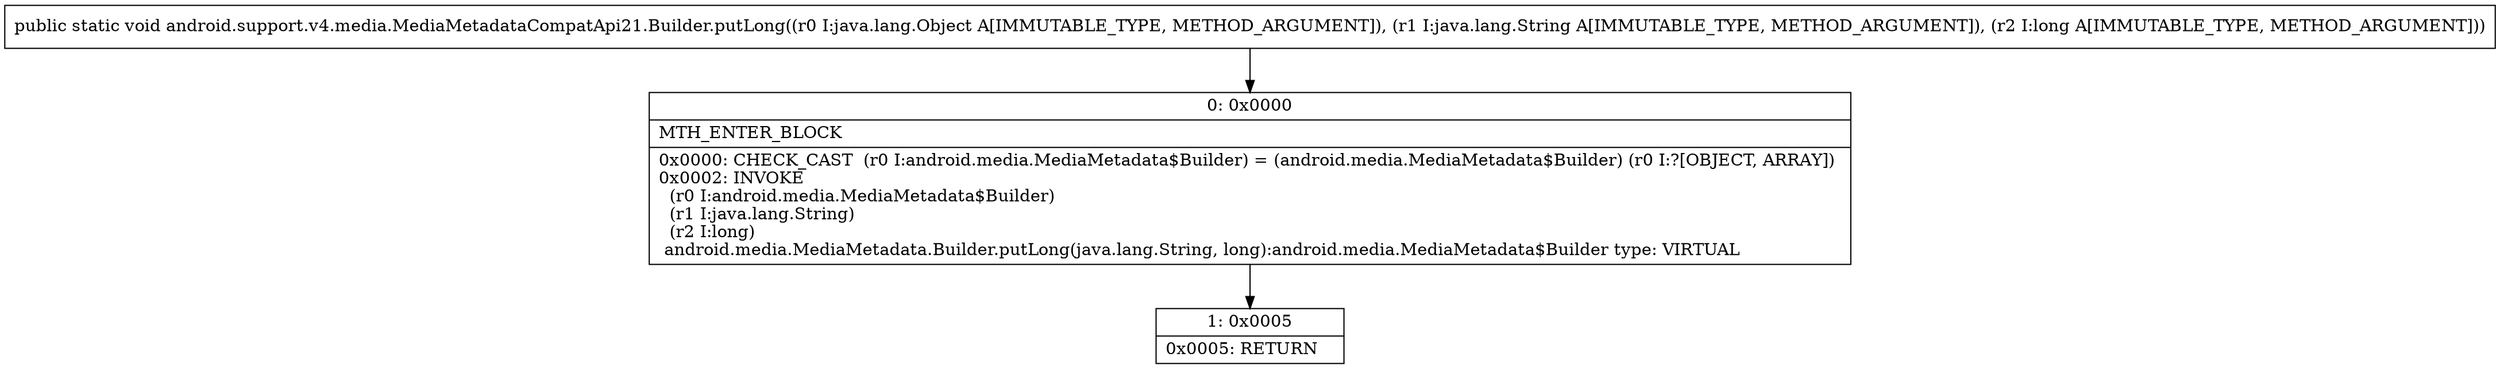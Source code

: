 digraph "CFG forandroid.support.v4.media.MediaMetadataCompatApi21.Builder.putLong(Ljava\/lang\/Object;Ljava\/lang\/String;J)V" {
Node_0 [shape=record,label="{0\:\ 0x0000|MTH_ENTER_BLOCK\l|0x0000: CHECK_CAST  (r0 I:android.media.MediaMetadata$Builder) = (android.media.MediaMetadata$Builder) (r0 I:?[OBJECT, ARRAY]) \l0x0002: INVOKE  \l  (r0 I:android.media.MediaMetadata$Builder)\l  (r1 I:java.lang.String)\l  (r2 I:long)\l android.media.MediaMetadata.Builder.putLong(java.lang.String, long):android.media.MediaMetadata$Builder type: VIRTUAL \l}"];
Node_1 [shape=record,label="{1\:\ 0x0005|0x0005: RETURN   \l}"];
MethodNode[shape=record,label="{public static void android.support.v4.media.MediaMetadataCompatApi21.Builder.putLong((r0 I:java.lang.Object A[IMMUTABLE_TYPE, METHOD_ARGUMENT]), (r1 I:java.lang.String A[IMMUTABLE_TYPE, METHOD_ARGUMENT]), (r2 I:long A[IMMUTABLE_TYPE, METHOD_ARGUMENT])) }"];
MethodNode -> Node_0;
Node_0 -> Node_1;
}

